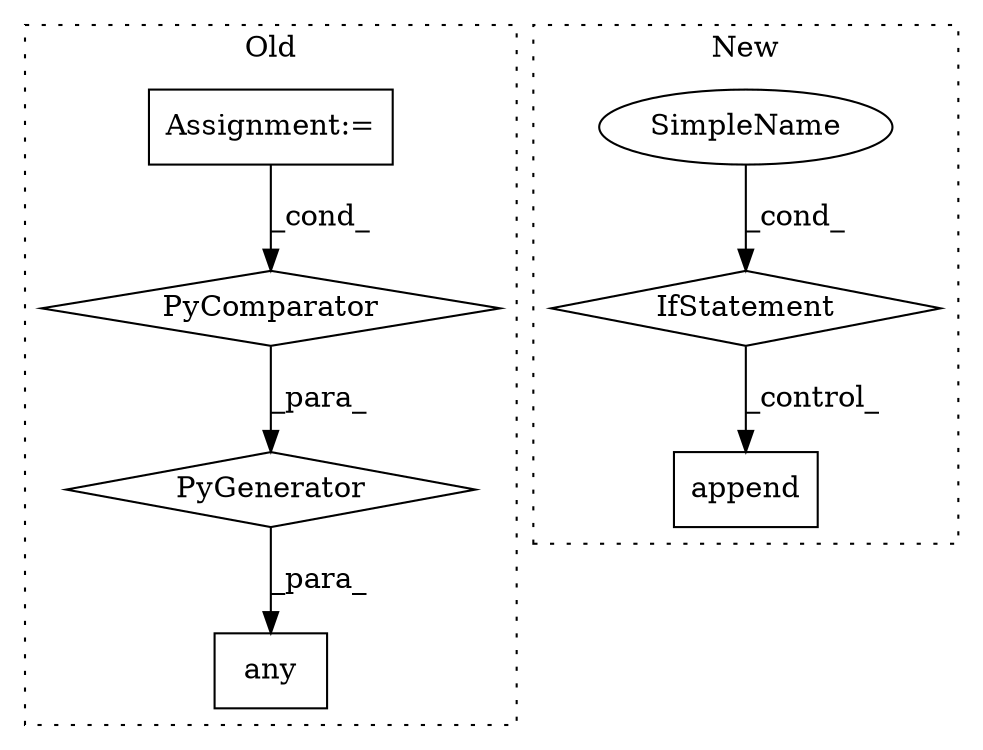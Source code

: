 digraph G {
subgraph cluster0 {
1 [label="any" a="32" s="1407,1558" l="13,-3" shape="box"];
5 [label="PyComparator" a="113" s="1511" l="41" shape="diamond"];
6 [label="Assignment:=" a="7" s="1511" l="41" shape="box"];
7 [label="PyGenerator" a="107" s="1420" l="138" shape="diamond"];
label = "Old";
style="dotted";
}
subgraph cluster1 {
2 [label="append" a="32" s="1888,1900" l="7,1" shape="box"];
3 [label="IfStatement" a="25" s="1819,1832" l="4,2" shape="diamond"];
4 [label="SimpleName" a="42" s="" l="" shape="ellipse"];
label = "New";
style="dotted";
}
3 -> 2 [label="_control_"];
4 -> 3 [label="_cond_"];
5 -> 7 [label="_para_"];
6 -> 5 [label="_cond_"];
7 -> 1 [label="_para_"];
}
